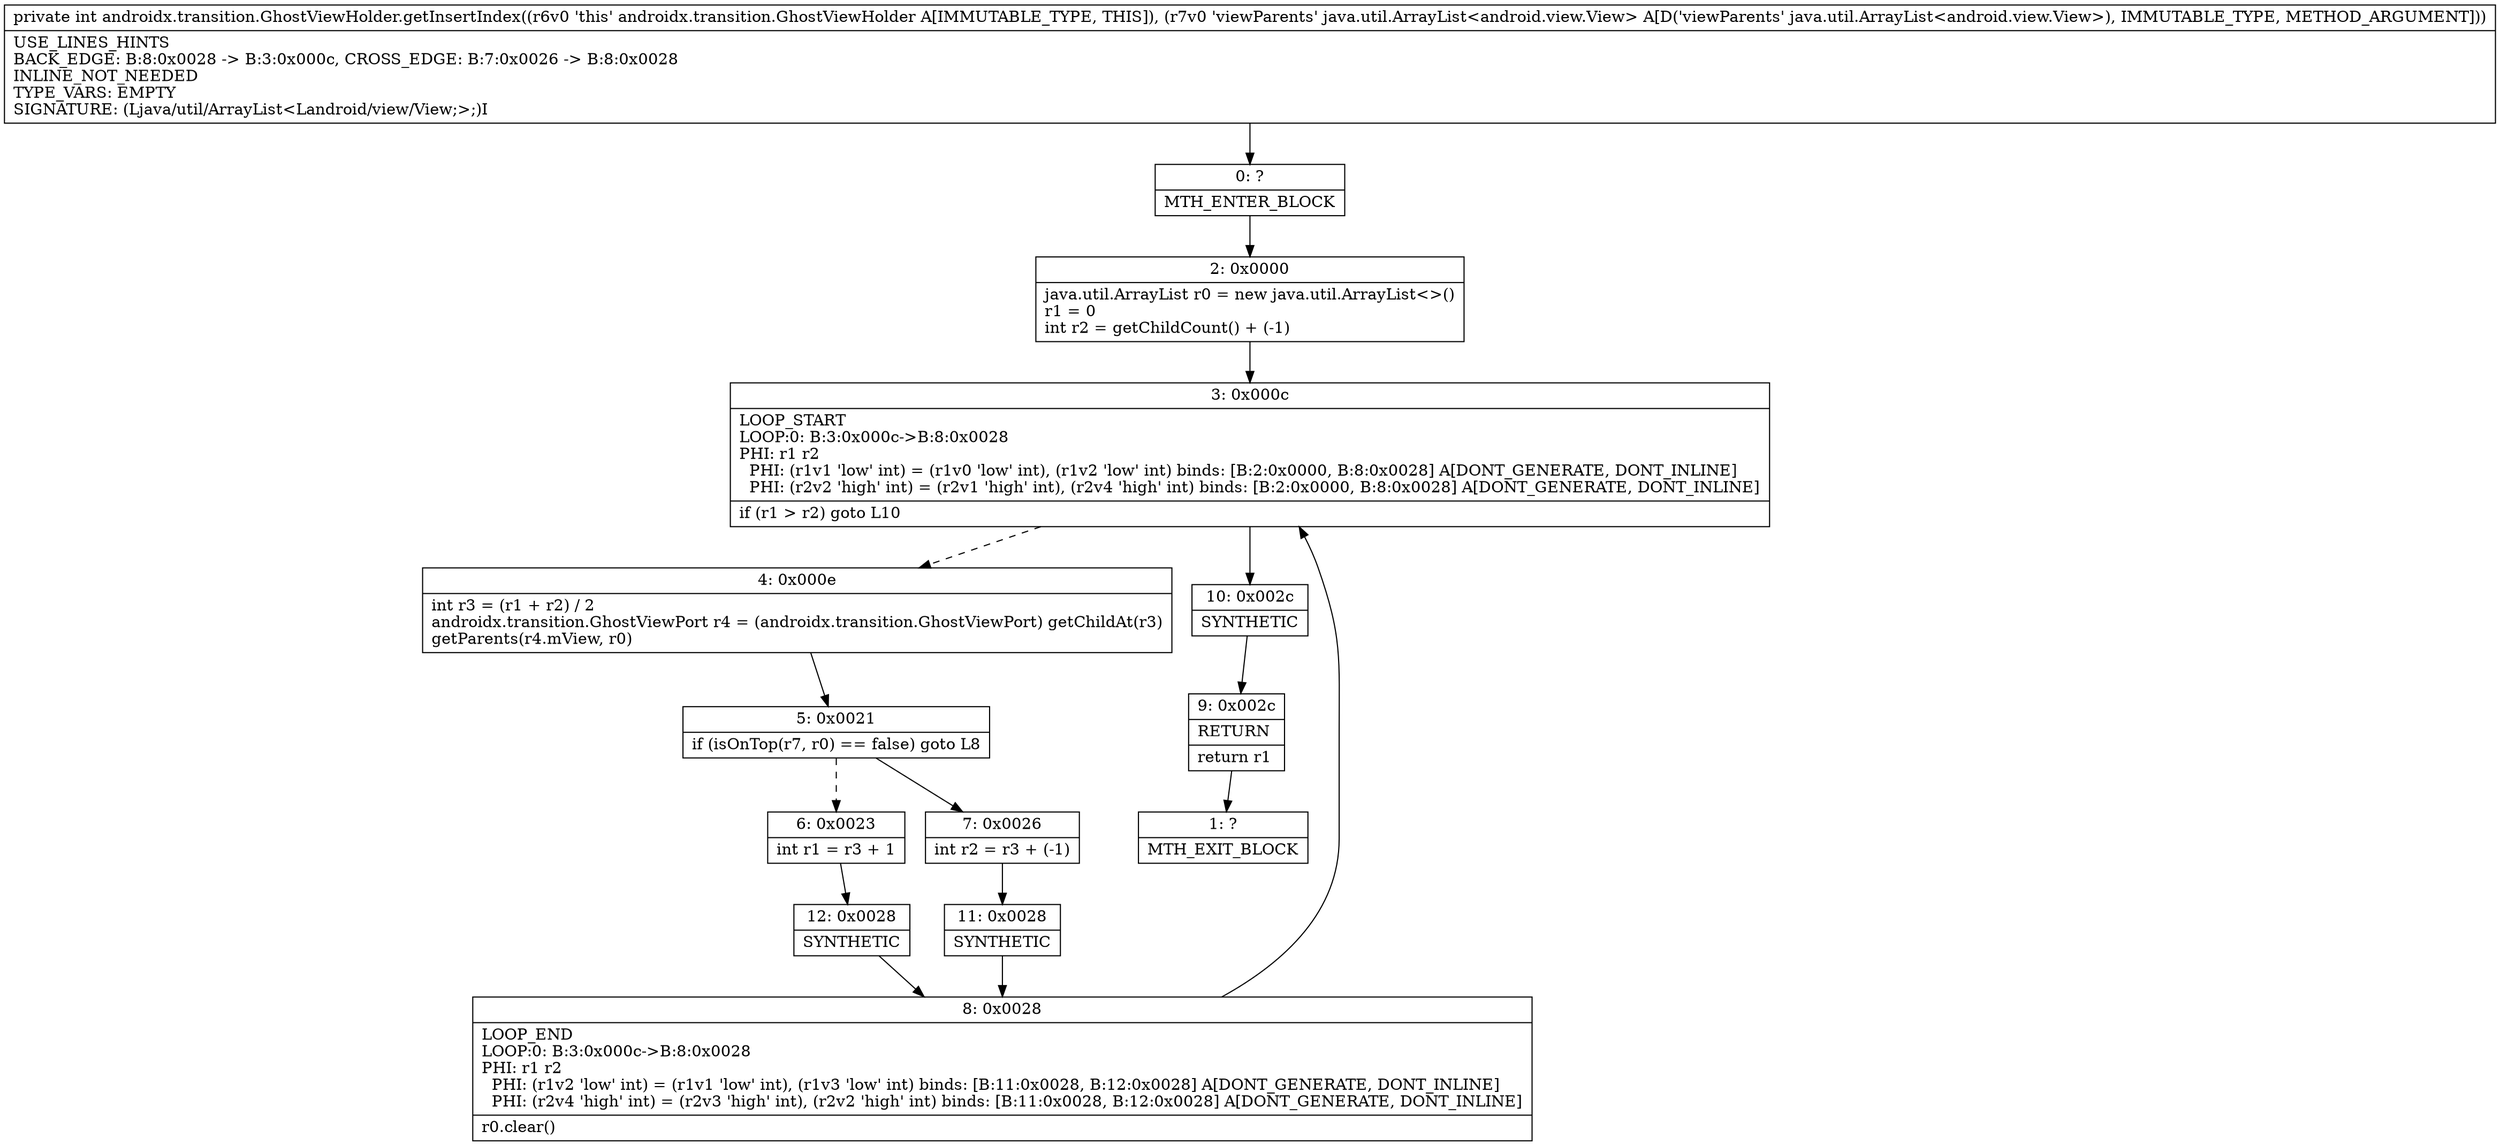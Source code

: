digraph "CFG forandroidx.transition.GhostViewHolder.getInsertIndex(Ljava\/util\/ArrayList;)I" {
Node_0 [shape=record,label="{0\:\ ?|MTH_ENTER_BLOCK\l}"];
Node_2 [shape=record,label="{2\:\ 0x0000|java.util.ArrayList r0 = new java.util.ArrayList\<\>()\lr1 = 0\lint r2 = getChildCount() + (\-1)\l}"];
Node_3 [shape=record,label="{3\:\ 0x000c|LOOP_START\lLOOP:0: B:3:0x000c\-\>B:8:0x0028\lPHI: r1 r2 \l  PHI: (r1v1 'low' int) = (r1v0 'low' int), (r1v2 'low' int) binds: [B:2:0x0000, B:8:0x0028] A[DONT_GENERATE, DONT_INLINE]\l  PHI: (r2v2 'high' int) = (r2v1 'high' int), (r2v4 'high' int) binds: [B:2:0x0000, B:8:0x0028] A[DONT_GENERATE, DONT_INLINE]\l|if (r1 \> r2) goto L10\l}"];
Node_4 [shape=record,label="{4\:\ 0x000e|int r3 = (r1 + r2) \/ 2\landroidx.transition.GhostViewPort r4 = (androidx.transition.GhostViewPort) getChildAt(r3)\lgetParents(r4.mView, r0)\l}"];
Node_5 [shape=record,label="{5\:\ 0x0021|if (isOnTop(r7, r0) == false) goto L8\l}"];
Node_6 [shape=record,label="{6\:\ 0x0023|int r1 = r3 + 1\l}"];
Node_12 [shape=record,label="{12\:\ 0x0028|SYNTHETIC\l}"];
Node_8 [shape=record,label="{8\:\ 0x0028|LOOP_END\lLOOP:0: B:3:0x000c\-\>B:8:0x0028\lPHI: r1 r2 \l  PHI: (r1v2 'low' int) = (r1v1 'low' int), (r1v3 'low' int) binds: [B:11:0x0028, B:12:0x0028] A[DONT_GENERATE, DONT_INLINE]\l  PHI: (r2v4 'high' int) = (r2v3 'high' int), (r2v2 'high' int) binds: [B:11:0x0028, B:12:0x0028] A[DONT_GENERATE, DONT_INLINE]\l|r0.clear()\l}"];
Node_7 [shape=record,label="{7\:\ 0x0026|int r2 = r3 + (\-1)\l}"];
Node_11 [shape=record,label="{11\:\ 0x0028|SYNTHETIC\l}"];
Node_10 [shape=record,label="{10\:\ 0x002c|SYNTHETIC\l}"];
Node_9 [shape=record,label="{9\:\ 0x002c|RETURN\l|return r1\l}"];
Node_1 [shape=record,label="{1\:\ ?|MTH_EXIT_BLOCK\l}"];
MethodNode[shape=record,label="{private int androidx.transition.GhostViewHolder.getInsertIndex((r6v0 'this' androidx.transition.GhostViewHolder A[IMMUTABLE_TYPE, THIS]), (r7v0 'viewParents' java.util.ArrayList\<android.view.View\> A[D('viewParents' java.util.ArrayList\<android.view.View\>), IMMUTABLE_TYPE, METHOD_ARGUMENT]))  | USE_LINES_HINTS\lBACK_EDGE: B:8:0x0028 \-\> B:3:0x000c, CROSS_EDGE: B:7:0x0026 \-\> B:8:0x0028\lINLINE_NOT_NEEDED\lTYPE_VARS: EMPTY\lSIGNATURE: (Ljava\/util\/ArrayList\<Landroid\/view\/View;\>;)I\l}"];
MethodNode -> Node_0;Node_0 -> Node_2;
Node_2 -> Node_3;
Node_3 -> Node_4[style=dashed];
Node_3 -> Node_10;
Node_4 -> Node_5;
Node_5 -> Node_6[style=dashed];
Node_5 -> Node_7;
Node_6 -> Node_12;
Node_12 -> Node_8;
Node_8 -> Node_3;
Node_7 -> Node_11;
Node_11 -> Node_8;
Node_10 -> Node_9;
Node_9 -> Node_1;
}

